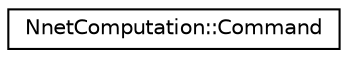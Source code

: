 digraph "Graphical Class Hierarchy"
{
  edge [fontname="Helvetica",fontsize="10",labelfontname="Helvetica",labelfontsize="10"];
  node [fontname="Helvetica",fontsize="10",shape=record];
  rankdir="LR";
  Node0 [label="NnetComputation::Command",height=0.2,width=0.4,color="black", fillcolor="white", style="filled",URL="$structkaldi_1_1nnet3_1_1NnetComputation_1_1Command.html"];
}
